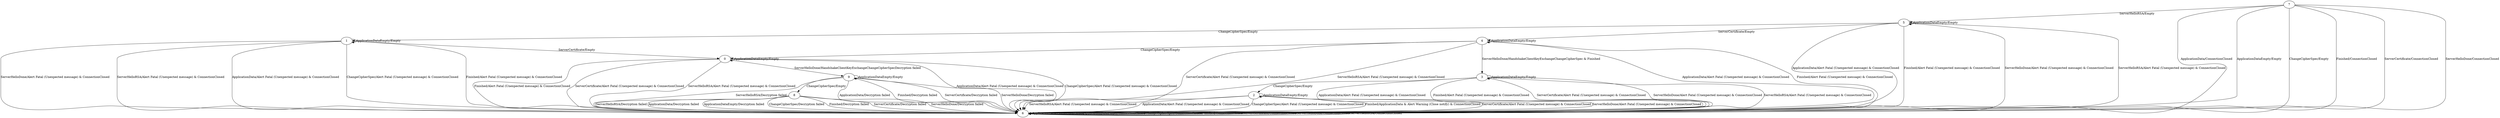 digraph {
7
0
1
2
3
4
5
6
8
9
7 -> 6 [label="ApplicationData/ConnectionClosed"]
7 -> 6 [label="ApplicationDataEmpty/Empty"]
7 -> 6 [label="ChangeCipherSpec/Empty"]
7 -> 6 [label="Finished/ConnectionClosed"]
7 -> 6 [label="ServerCertificate/ConnectionClosed"]
7 -> 6 [label="ServerHelloDone/ConnectionClosed"]
7 -> 5 [label="ServerHelloRSA/Empty"]
0 -> 6 [label="ApplicationData/Alert Fatal (Unexpected message) & ConnectionClosed"]
0 -> 0 [label="ApplicationDataEmpty/Empty"]
0 -> 6 [label="ChangeCipherSpec/Alert Fatal (Unexpected message) & ConnectionClosed"]
0 -> 6 [label="Finished/Alert Fatal (Unexpected message) & ConnectionClosed"]
0 -> 6 [label="ServerCertificate/Alert Fatal (Unexpected message) & ConnectionClosed"]
0 -> 9 [label="ServerHelloDone/HandshakeClientKeyExchangeChangeCipherSpecDecryption failed"]
0 -> 6 [label="ServerHelloRSA/Alert Fatal (Unexpected message) & ConnectionClosed"]
1 -> 6 [label="ApplicationData/Alert Fatal (Unexpected message) & ConnectionClosed"]
1 -> 1 [label="ApplicationDataEmpty/Empty"]
1 -> 6 [label="ChangeCipherSpec/Alert Fatal (Unexpected message) & ConnectionClosed"]
1 -> 6 [label="Finished/Alert Fatal (Unexpected message) & ConnectionClosed"]
1 -> 0 [label="ServerCertificate/Empty"]
1 -> 6 [label="ServerHelloDone/Alert Fatal (Unexpected message) & ConnectionClosed"]
1 -> 6 [label="ServerHelloRSA/Alert Fatal (Unexpected message) & ConnectionClosed"]
2 -> 6 [label="ApplicationData/Alert Fatal (Unexpected message) & ConnectionClosed"]
2 -> 2 [label="ApplicationDataEmpty/Empty"]
2 -> 6 [label="ChangeCipherSpec/Alert Fatal (Unexpected message) & ConnectionClosed"]
2 -> 6 [label="Finished/ApplicationData & Alert Warning (Close notify) & ConnectionClosed"]
2 -> 6 [label="ServerCertificate/Alert Fatal (Unexpected message) & ConnectionClosed"]
2 -> 6 [label="ServerHelloDone/Alert Fatal (Unexpected message) & ConnectionClosed"]
2 -> 6 [label="ServerHelloRSA/Alert Fatal (Unexpected message) & ConnectionClosed"]
3 -> 6 [label="ApplicationData/Alert Fatal (Unexpected message) & ConnectionClosed"]
3 -> 3 [label="ApplicationDataEmpty/Empty"]
3 -> 2 [label="ChangeCipherSpec/Empty"]
3 -> 6 [label="Finished/Alert Fatal (Unexpected message) & ConnectionClosed"]
3 -> 6 [label="ServerCertificate/Alert Fatal (Unexpected message) & ConnectionClosed"]
3 -> 6 [label="ServerHelloDone/Alert Fatal (Unexpected message) & ConnectionClosed"]
3 -> 6 [label="ServerHelloRSA/Alert Fatal (Unexpected message) & ConnectionClosed"]
4 -> 6 [label="ApplicationData/Alert Fatal (Unexpected message) & ConnectionClosed"]
4 -> 4 [label="ApplicationDataEmpty/Empty"]
4 -> 0 [label="ChangeCipherSpec/Empty"]
4 -> 6 [label="Finished/Alert Fatal (Unexpected message) & ConnectionClosed"]
4 -> 6 [label="ServerCertificate/Alert Fatal (Unexpected message) & ConnectionClosed"]
4 -> 3 [label="ServerHelloDone/HandshakeClientKeyExchangeChangeCipherSpec & Finished"]
4 -> 6 [label="ServerHelloRSA/Alert Fatal (Unexpected message) & ConnectionClosed"]
5 -> 6 [label="ApplicationData/Alert Fatal (Unexpected message) & ConnectionClosed"]
5 -> 5 [label="ApplicationDataEmpty/Empty"]
5 -> 1 [label="ChangeCipherSpec/Empty"]
5 -> 6 [label="Finished/Alert Fatal (Unexpected message) & ConnectionClosed"]
5 -> 4 [label="ServerCertificate/Empty"]
5 -> 6 [label="ServerHelloDone/Alert Fatal (Unexpected message) & ConnectionClosed"]
5 -> 6 [label="ServerHelloRSA/Alert Fatal (Unexpected message) & ConnectionClosed"]
6 -> 6 [label="ApplicationData/ConnectionClosed"]
6 -> 6 [label="ApplicationDataEmpty/ConnectionClosed"]
6 -> 6 [label="ChangeCipherSpec/ConnectionClosed"]
6 -> 6 [label="Finished/ConnectionClosed"]
6 -> 6 [label="ServerCertificate/ConnectionClosed"]
6 -> 6 [label="ServerHelloDone/ConnectionClosed"]
6 -> 6 [label="ServerHelloRSA/ConnectionClosed"]
8 -> 6 [label="ApplicationData/Decryption failed"]
8 -> 6 [label="ApplicationDataEmpty/Decryption failed"]
8 -> 6 [label="ChangeCipherSpec/Decryption failed"]
8 -> 6 [label="Finished/Decryption failed"]
8 -> 6 [label="ServerCertificate/Decryption failed"]
8 -> 6 [label="ServerHelloDone/Decryption failed"]
8 -> 6 [label="ServerHelloRSA/Decryption failed"]
9 -> 6 [label="ApplicationData/Decryption failed"]
9 -> 9 [label="ApplicationDataEmpty/Empty"]
9 -> 8 [label="ChangeCipherSpec/Empty"]
9 -> 6 [label="Finished/Decryption failed"]
9 -> 6 [label="ServerCertificate/Decryption failed"]
9 -> 6 [label="ServerHelloDone/Decryption failed"]
9 -> 6 [label="ServerHelloRSA/Decryption failed"]
}
